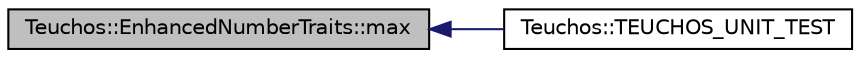 digraph "Teuchos::EnhancedNumberTraits::max"
{
  edge [fontname="Helvetica",fontsize="10",labelfontname="Helvetica",labelfontsize="10"];
  node [fontname="Helvetica",fontsize="10",shape=record];
  rankdir="LR";
  Node10 [label="Teuchos::EnhancedNumberTraits::max",height=0.2,width=0.4,color="black", fillcolor="grey75", style="filled", fontcolor="black"];
  Node10 -> Node11 [dir="back",color="midnightblue",fontsize="10",style="solid",fontname="Helvetica"];
  Node11 [label="Teuchos::TEUCHOS_UNIT_TEST",height=0.2,width=0.4,color="black", fillcolor="white", style="filled",URL="$d3/d74/namespace_teuchos.html#a235f8f165eeb496f4101b7461a75b416"];
}
